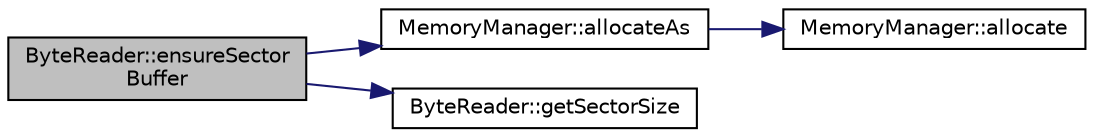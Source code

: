 digraph "ByteReader::ensureSectorBuffer"
{
  edge [fontname="Helvetica",fontsize="10",labelfontname="Helvetica",labelfontsize="10"];
  node [fontname="Helvetica",fontsize="10",shape=record];
  rankdir="LR";
  Node27 [label="ByteReader::ensureSector\lBuffer",height=0.2,width=0.4,color="black", fillcolor="grey75", style="filled", fontcolor="black"];
  Node27 -> Node28 [color="midnightblue",fontsize="10",style="solid",fontname="Helvetica"];
  Node28 [label="MemoryManager::allocateAs",height=0.2,width=0.4,color="black", fillcolor="white", style="filled",URL="$d7/dff/class_memory_manager.html#a98db433aa911826282a28fedcb6e7a78"];
  Node28 -> Node29 [color="midnightblue",fontsize="10",style="solid",fontname="Helvetica"];
  Node29 [label="MemoryManager::allocate",height=0.2,width=0.4,color="black", fillcolor="white", style="filled",URL="$d7/dff/class_memory_manager.html#ac2881a6dbbd6c0312f05761718ac6f08"];
  Node27 -> Node30 [color="midnightblue",fontsize="10",style="solid",fontname="Helvetica"];
  Node30 [label="ByteReader::getSectorSize",height=0.2,width=0.4,color="black", fillcolor="white", style="filled",URL="$d7/d5d/class_byte_reader.html#a1557e32d37869577a89bfbbe4fa6af9a"];
}
